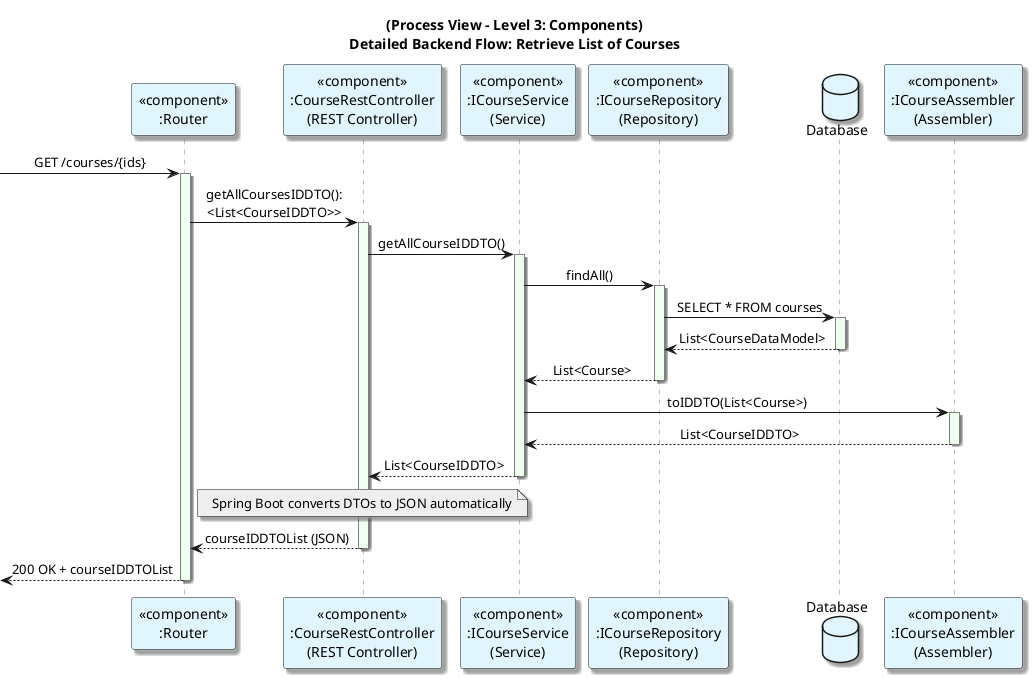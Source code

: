 @startuml
title (Process View - Level 3: Components)\nDetailed Backend Flow: Retrieve List of Courses

skinparam sequence {
    LifeLineBorderColor Grey
    LifeLineBackgroundColor HoneyDew
}
skinparam defaultTextAlignment center
skinparam shadowing true

participant "<<component>>\n:Router" as Router #E1F5FE
participant "<<component>>\n:CourseRestController\n(REST Controller)" as Controller #E1F5FE
participant "<<component>>\n:ICourseService\n(Service)" as Service #E1F5FE
participant "<<component>>\n:ICourseRepository\n(Repository)" as Repository #E1F5FE
database "Database" as DB #E1F5FE
participant "<<component>>\n:ICourseAssembler\n(Assembler)" as Assembler #E1F5FE

-> Router: GET /courses/{ids}
activate Router

Router -> Controller: getAllCoursesIDDTO():\n<List<CourseIDDTO>>
activate Controller

Controller -> Service: getAllCourseIDDTO()
activate Service

Service -> Repository: findAll()
activate Repository

Repository -> DB: SELECT * FROM courses
activate DB

DB --> Repository: List<CourseDataModel>
deactivate DB

Repository --> Service: List<Course>
deactivate Repository

Service -> Assembler: toIDDTO(List<Course>)
activate Assembler

Assembler --> Service: List<CourseIDDTO>
deactivate Assembler
Service --> Controller: List<CourseIDDTO>
deactivate Service

note over Controller #EEEEEE
Spring Boot converts DTOs to JSON automatically
end note

Controller --> Router: courseIDDTOList (JSON)
deactivate Controller

<-- Router: 200 OK + courseIDDTOList
deactivate Router

@enduml

